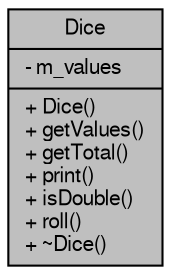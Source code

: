 digraph G
{
  edge [fontname="FreeSans",fontsize="10",labelfontname="FreeSans",labelfontsize="10"];
  node [fontname="FreeSans",fontsize="10",shape=record];
  Node1 [label="{Dice\n|- m_values\l|+ Dice()\l+ getValues()\l+ getTotal()\l+ print()\l+ isDouble()\l+ roll()\l+ ~Dice()\l}",height=0.2,width=0.4,color="black", fillcolor="grey75", style="filled" fontcolor="black"];
}
